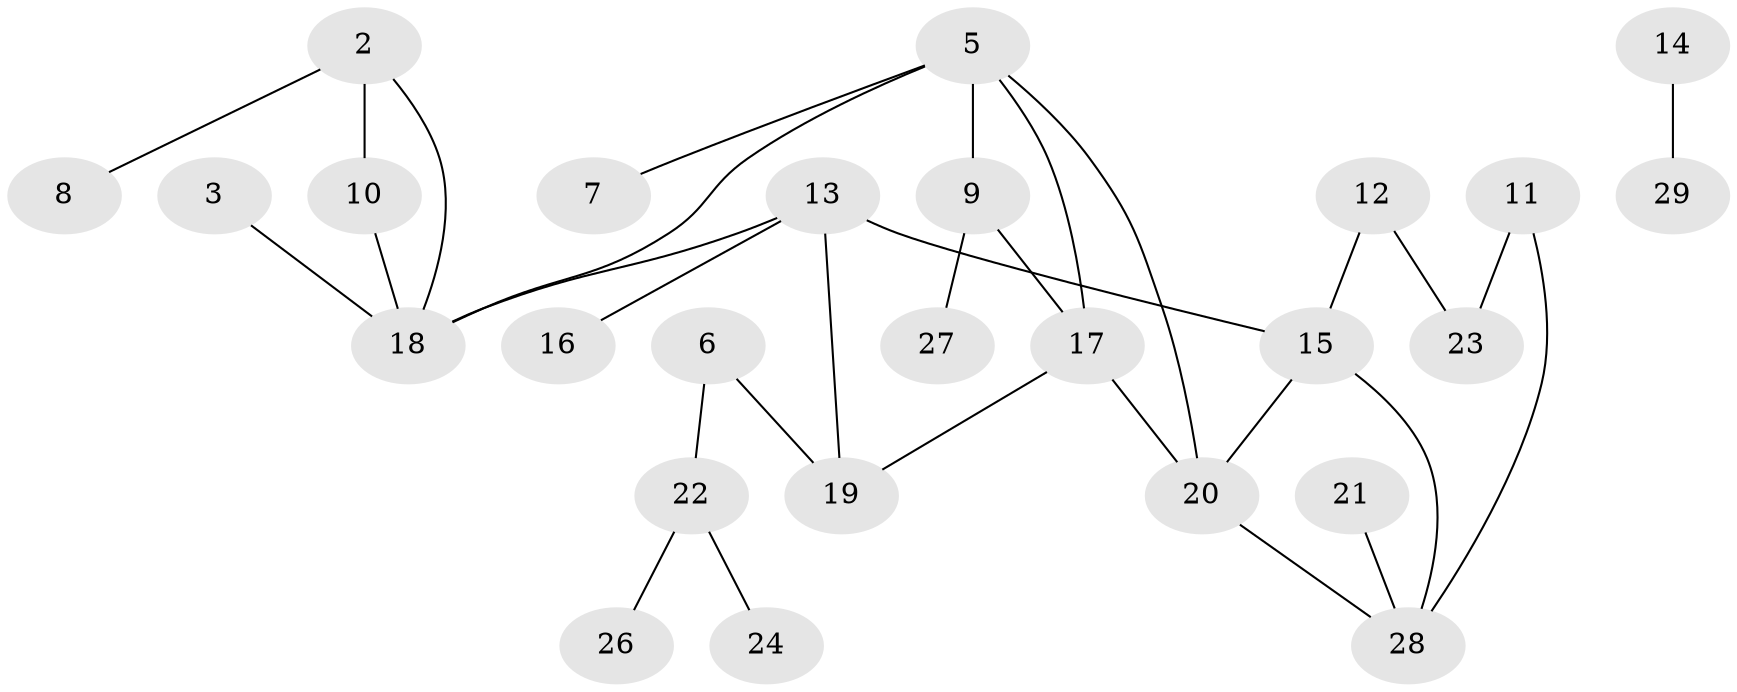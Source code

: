 // original degree distribution, {2: 0.3508771929824561, 1: 0.3157894736842105, 0: 0.05263157894736842, 5: 0.07017543859649122, 3: 0.14035087719298245, 4: 0.07017543859649122}
// Generated by graph-tools (version 1.1) at 2025/49/03/09/25 03:49:07]
// undirected, 26 vertices, 31 edges
graph export_dot {
graph [start="1"]
  node [color=gray90,style=filled];
  2;
  3;
  5;
  6;
  7;
  8;
  9;
  10;
  11;
  12;
  13;
  14;
  15;
  16;
  17;
  18;
  19;
  20;
  21;
  22;
  23;
  24;
  26;
  27;
  28;
  29;
  2 -- 8 [weight=1.0];
  2 -- 10 [weight=1.0];
  2 -- 18 [weight=1.0];
  3 -- 18 [weight=1.0];
  5 -- 7 [weight=1.0];
  5 -- 9 [weight=1.0];
  5 -- 17 [weight=1.0];
  5 -- 18 [weight=1.0];
  5 -- 20 [weight=1.0];
  6 -- 19 [weight=1.0];
  6 -- 22 [weight=1.0];
  9 -- 17 [weight=1.0];
  9 -- 27 [weight=1.0];
  10 -- 18 [weight=1.0];
  11 -- 23 [weight=1.0];
  11 -- 28 [weight=1.0];
  12 -- 15 [weight=1.0];
  12 -- 23 [weight=1.0];
  13 -- 15 [weight=1.0];
  13 -- 16 [weight=1.0];
  13 -- 18 [weight=1.0];
  13 -- 19 [weight=1.0];
  14 -- 29 [weight=1.0];
  15 -- 20 [weight=1.0];
  15 -- 28 [weight=1.0];
  17 -- 19 [weight=1.0];
  17 -- 20 [weight=1.0];
  20 -- 28 [weight=1.0];
  21 -- 28 [weight=1.0];
  22 -- 24 [weight=1.0];
  22 -- 26 [weight=1.0];
}
